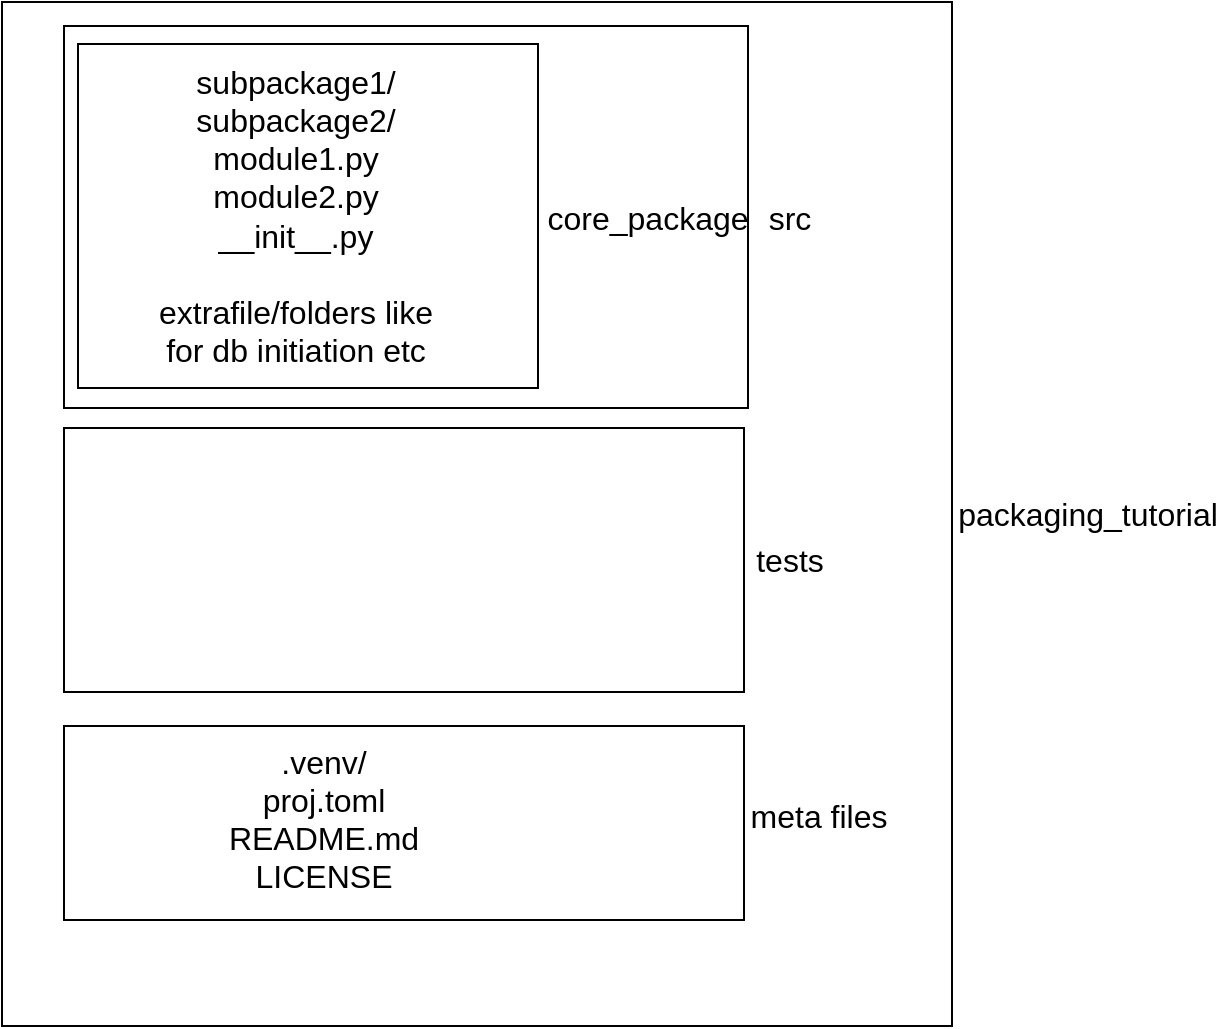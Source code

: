 <mxfile version="22.1.18" type="github">
  <diagram name="Page-1" id="3FGamRi0_vUj3R_QOQM6">
    <mxGraphModel dx="1322" dy="933" grid="0" gridSize="10" guides="1" tooltips="1" connect="1" arrows="1" fold="1" page="0" pageScale="1" pageWidth="850" pageHeight="1100" math="0" shadow="0">
      <root>
        <mxCell id="0" />
        <mxCell id="1" parent="0" />
        <mxCell id="AynQN2v8Zedfy5oqiMx1-1" value="" style="rounded=0;whiteSpace=wrap;html=1;fontSize=16;" vertex="1" parent="1">
          <mxGeometry x="-194" y="-54" width="475" height="512" as="geometry" />
        </mxCell>
        <mxCell id="AynQN2v8Zedfy5oqiMx1-2" value="&lt;div&gt;packaging_tutorial&lt;/div&gt;" style="text;strokeColor=none;fillColor=none;html=1;align=center;verticalAlign=middle;whiteSpace=wrap;rounded=0;fontSize=16;" vertex="1" parent="1">
          <mxGeometry x="319" y="187" width="60" height="30" as="geometry" />
        </mxCell>
        <mxCell id="AynQN2v8Zedfy5oqiMx1-3" value="" style="rounded=0;whiteSpace=wrap;html=1;fontSize=16;" vertex="1" parent="1">
          <mxGeometry x="-163" y="-42" width="342" height="191" as="geometry" />
        </mxCell>
        <mxCell id="AynQN2v8Zedfy5oqiMx1-4" value="&lt;div&gt;src&lt;/div&gt;" style="text;strokeColor=none;fillColor=none;html=1;align=center;verticalAlign=middle;whiteSpace=wrap;rounded=0;fontSize=16;" vertex="1" parent="1">
          <mxGeometry x="170" y="38.5" width="60" height="30" as="geometry" />
        </mxCell>
        <mxCell id="AynQN2v8Zedfy5oqiMx1-6" value="" style="rounded=0;whiteSpace=wrap;html=1;fontSize=16;" vertex="1" parent="1">
          <mxGeometry x="-163" y="159" width="340" height="132" as="geometry" />
        </mxCell>
        <mxCell id="AynQN2v8Zedfy5oqiMx1-7" value="tests" style="text;strokeColor=none;fillColor=none;html=1;align=center;verticalAlign=middle;whiteSpace=wrap;rounded=0;fontSize=16;" vertex="1" parent="1">
          <mxGeometry x="170" y="210" width="60" height="30" as="geometry" />
        </mxCell>
        <mxCell id="AynQN2v8Zedfy5oqiMx1-8" value="" style="rounded=0;whiteSpace=wrap;html=1;fontSize=16;" vertex="1" parent="1">
          <mxGeometry x="-163" y="308" width="340" height="97" as="geometry" />
        </mxCell>
        <mxCell id="AynQN2v8Zedfy5oqiMx1-9" value="&lt;div&gt;meta files&lt;/div&gt;" style="text;strokeColor=none;fillColor=none;html=1;align=center;verticalAlign=middle;whiteSpace=wrap;rounded=0;fontSize=16;" vertex="1" parent="1">
          <mxGeometry x="170" y="338" width="89" height="30" as="geometry" />
        </mxCell>
        <mxCell id="AynQN2v8Zedfy5oqiMx1-10" style="edgeStyle=none;curved=1;rounded=0;orthogonalLoop=1;jettySize=auto;html=1;entryX=1;entryY=0.5;entryDx=0;entryDy=0;fontSize=12;startSize=8;endSize=8;" edge="1" parent="1" source="AynQN2v8Zedfy5oqiMx1-9" target="AynQN2v8Zedfy5oqiMx1-9">
          <mxGeometry relative="1" as="geometry" />
        </mxCell>
        <mxCell id="AynQN2v8Zedfy5oqiMx1-12" value="&lt;div&gt;.venv/&lt;/div&gt;&lt;div&gt;proj.toml&lt;/div&gt;&lt;div&gt;README.md&lt;/div&gt;&lt;div&gt;LICENSE&lt;/div&gt;&lt;div&gt;&lt;br&gt;&lt;/div&gt;" style="text;strokeColor=none;fillColor=none;html=1;align=center;verticalAlign=middle;whiteSpace=wrap;rounded=0;fontSize=16;" vertex="1" parent="1">
          <mxGeometry x="-131" y="329" width="196" height="69" as="geometry" />
        </mxCell>
        <mxCell id="AynQN2v8Zedfy5oqiMx1-13" value="" style="rounded=0;whiteSpace=wrap;html=1;fontSize=16;" vertex="1" parent="1">
          <mxGeometry x="-156" y="-33" width="230" height="172" as="geometry" />
        </mxCell>
        <mxCell id="AynQN2v8Zedfy5oqiMx1-14" value="core_package" style="text;strokeColor=none;fillColor=none;html=1;align=center;verticalAlign=middle;whiteSpace=wrap;rounded=0;fontSize=16;" vertex="1" parent="1">
          <mxGeometry x="99" y="38.5" width="60" height="30" as="geometry" />
        </mxCell>
        <mxCell id="AynQN2v8Zedfy5oqiMx1-15" value="&lt;div&gt;subpackage1/&lt;/div&gt;&lt;div&gt;subpackage2/&lt;/div&gt;&lt;div&gt;module1.py&lt;/div&gt;&lt;div&gt;module2.py&lt;/div&gt;&lt;div&gt;__init__.py&lt;/div&gt;&lt;div&gt;&lt;br&gt;&lt;/div&gt;&lt;div&gt;extrafile/folders like for db initiation etc&lt;br&gt;&lt;/div&gt;" style="text;strokeColor=none;fillColor=none;html=1;align=center;verticalAlign=middle;whiteSpace=wrap;rounded=0;fontSize=16;" vertex="1" parent="1">
          <mxGeometry x="-122" y="-27" width="150" height="159" as="geometry" />
        </mxCell>
      </root>
    </mxGraphModel>
  </diagram>
</mxfile>
